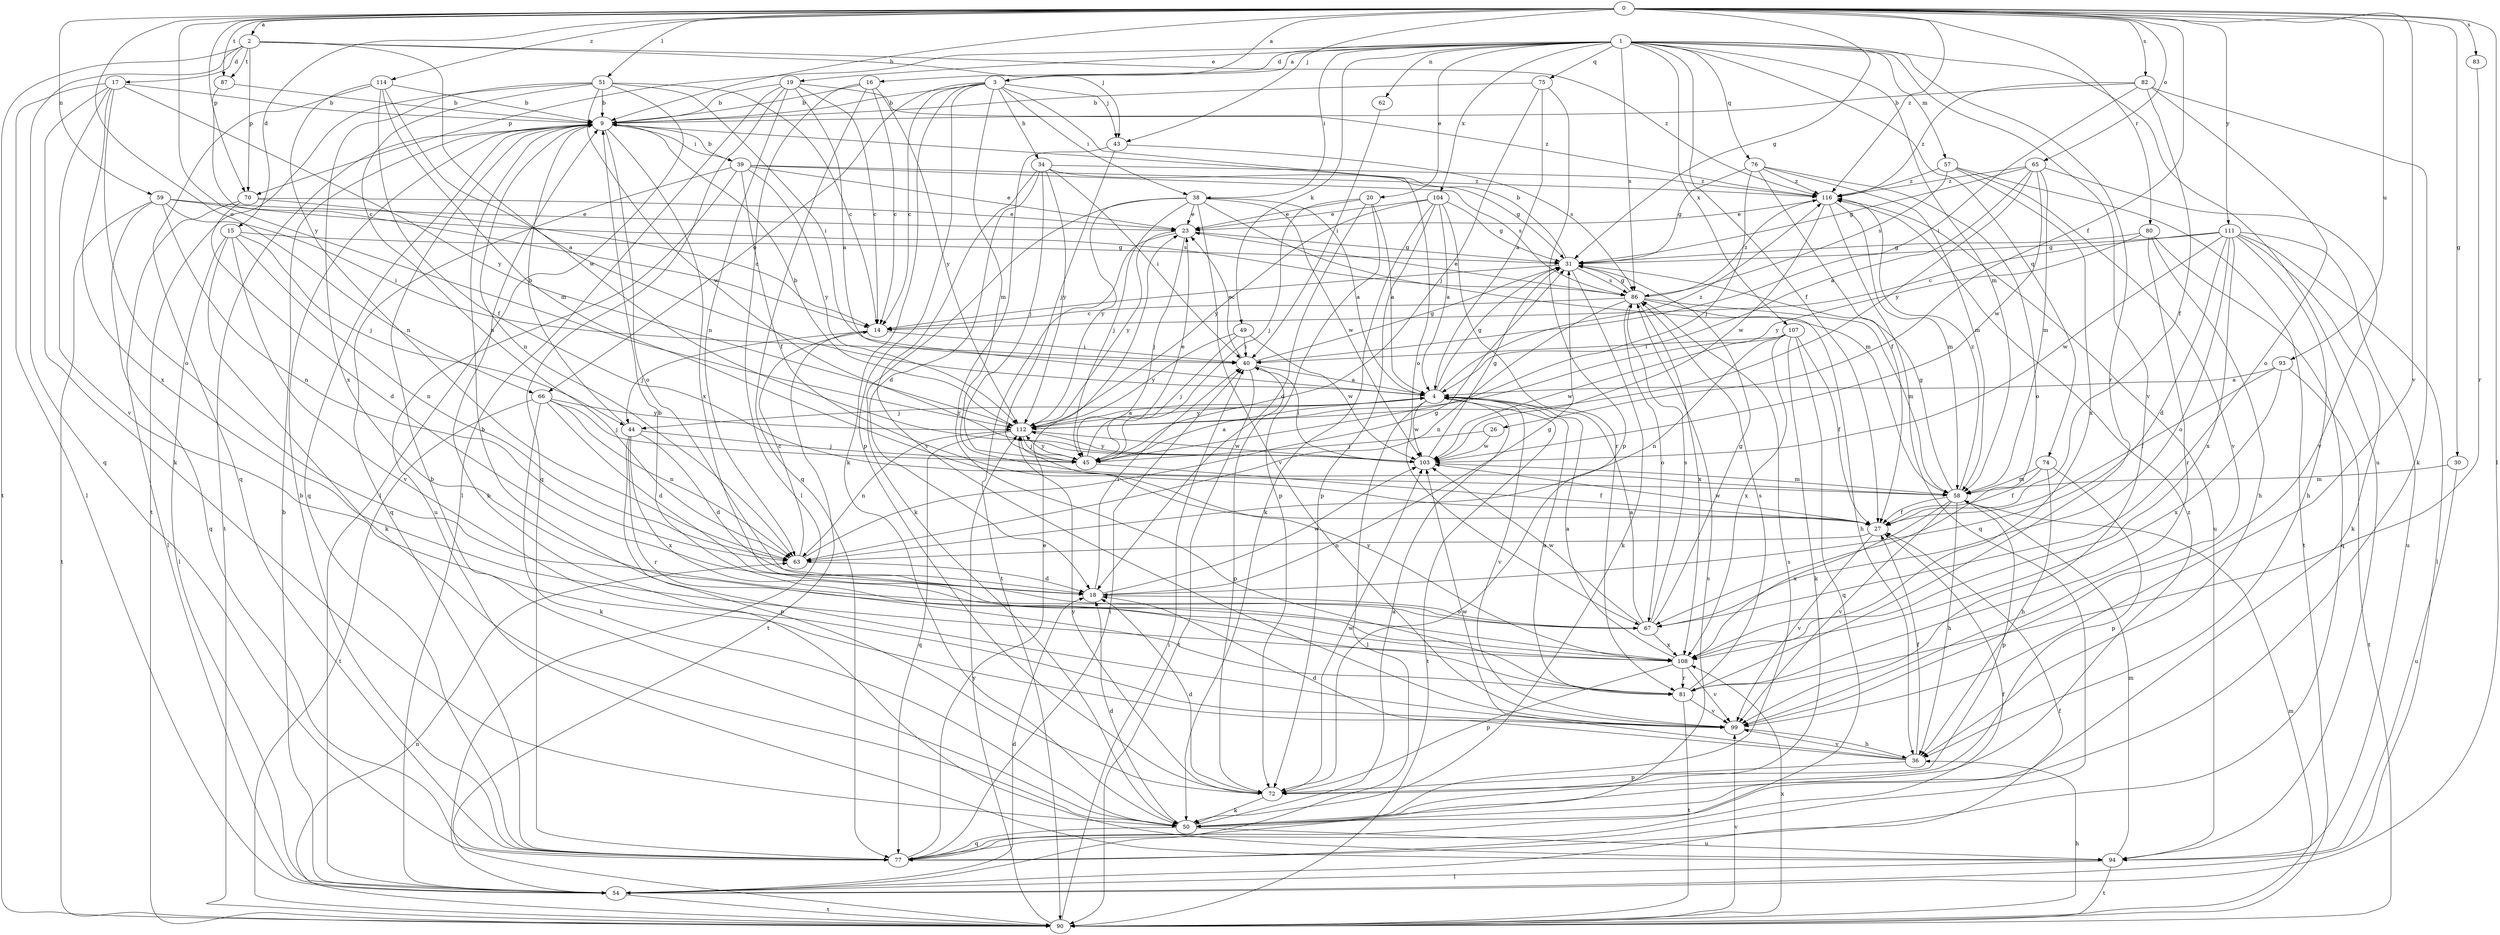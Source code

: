 strict digraph  {
0;
1;
2;
3;
4;
9;
14;
15;
16;
17;
18;
19;
20;
23;
26;
27;
30;
31;
34;
36;
38;
39;
40;
43;
44;
45;
49;
50;
51;
54;
57;
58;
59;
62;
63;
65;
66;
67;
70;
72;
74;
75;
76;
77;
80;
81;
82;
83;
86;
87;
90;
93;
94;
99;
103;
104;
107;
108;
111;
112;
114;
116;
0 -> 2  [label=a];
0 -> 3  [label=a];
0 -> 9  [label=b];
0 -> 15  [label=d];
0 -> 26  [label=f];
0 -> 30  [label=g];
0 -> 31  [label=g];
0 -> 43  [label=j];
0 -> 51  [label=l];
0 -> 54  [label=l];
0 -> 59  [label=n];
0 -> 65  [label=o];
0 -> 66  [label=o];
0 -> 70  [label=p];
0 -> 80  [label=r];
0 -> 82  [label=s];
0 -> 83  [label=s];
0 -> 87  [label=t];
0 -> 93  [label=u];
0 -> 99  [label=v];
0 -> 111  [label=y];
0 -> 112  [label=y];
0 -> 114  [label=z];
0 -> 116  [label=z];
1 -> 3  [label=a];
1 -> 16  [label=d];
1 -> 19  [label=e];
1 -> 20  [label=e];
1 -> 27  [label=f];
1 -> 38  [label=i];
1 -> 49  [label=k];
1 -> 57  [label=m];
1 -> 58  [label=m];
1 -> 62  [label=n];
1 -> 70  [label=p];
1 -> 74  [label=q];
1 -> 75  [label=q];
1 -> 76  [label=q];
1 -> 81  [label=r];
1 -> 86  [label=s];
1 -> 94  [label=u];
1 -> 99  [label=v];
1 -> 104  [label=x];
1 -> 107  [label=x];
2 -> 17  [label=d];
2 -> 43  [label=j];
2 -> 70  [label=p];
2 -> 77  [label=q];
2 -> 87  [label=t];
2 -> 90  [label=t];
2 -> 103  [label=w];
2 -> 116  [label=z];
3 -> 9  [label=b];
3 -> 14  [label=c];
3 -> 34  [label=h];
3 -> 38  [label=i];
3 -> 43  [label=j];
3 -> 50  [label=k];
3 -> 58  [label=m];
3 -> 66  [label=o];
3 -> 67  [label=o];
3 -> 72  [label=p];
4 -> 31  [label=g];
4 -> 44  [label=j];
4 -> 54  [label=l];
4 -> 90  [label=t];
4 -> 99  [label=v];
4 -> 103  [label=w];
4 -> 112  [label=y];
4 -> 116  [label=z];
9 -> 39  [label=i];
9 -> 63  [label=n];
9 -> 67  [label=o];
9 -> 77  [label=q];
9 -> 90  [label=t];
9 -> 108  [label=x];
14 -> 40  [label=i];
14 -> 44  [label=j];
14 -> 90  [label=t];
15 -> 31  [label=g];
15 -> 44  [label=j];
15 -> 50  [label=k];
15 -> 54  [label=l];
15 -> 63  [label=n];
15 -> 99  [label=v];
16 -> 9  [label=b];
16 -> 14  [label=c];
16 -> 54  [label=l];
16 -> 77  [label=q];
16 -> 112  [label=y];
17 -> 9  [label=b];
17 -> 50  [label=k];
17 -> 54  [label=l];
17 -> 67  [label=o];
17 -> 99  [label=v];
17 -> 108  [label=x];
17 -> 112  [label=y];
18 -> 31  [label=g];
18 -> 40  [label=i];
18 -> 67  [label=o];
18 -> 103  [label=w];
19 -> 4  [label=a];
19 -> 9  [label=b];
19 -> 14  [label=c];
19 -> 54  [label=l];
19 -> 63  [label=n];
19 -> 77  [label=q];
19 -> 116  [label=z];
20 -> 4  [label=a];
20 -> 18  [label=d];
20 -> 23  [label=e];
20 -> 45  [label=j];
20 -> 72  [label=p];
23 -> 31  [label=g];
23 -> 45  [label=j];
23 -> 90  [label=t];
23 -> 112  [label=y];
26 -> 45  [label=j];
26 -> 103  [label=w];
27 -> 63  [label=n];
27 -> 99  [label=v];
27 -> 103  [label=w];
30 -> 58  [label=m];
30 -> 94  [label=u];
31 -> 9  [label=b];
31 -> 14  [label=c];
31 -> 50  [label=k];
31 -> 86  [label=s];
34 -> 18  [label=d];
34 -> 31  [label=g];
34 -> 40  [label=i];
34 -> 45  [label=j];
34 -> 99  [label=v];
34 -> 112  [label=y];
34 -> 116  [label=z];
36 -> 18  [label=d];
36 -> 27  [label=f];
36 -> 72  [label=p];
36 -> 99  [label=v];
36 -> 103  [label=w];
38 -> 4  [label=a];
38 -> 23  [label=e];
38 -> 45  [label=j];
38 -> 50  [label=k];
38 -> 58  [label=m];
38 -> 99  [label=v];
38 -> 103  [label=w];
38 -> 112  [label=y];
39 -> 9  [label=b];
39 -> 23  [label=e];
39 -> 27  [label=f];
39 -> 77  [label=q];
39 -> 86  [label=s];
39 -> 94  [label=u];
39 -> 112  [label=y];
39 -> 116  [label=z];
40 -> 4  [label=a];
40 -> 23  [label=e];
40 -> 31  [label=g];
40 -> 72  [label=p];
40 -> 90  [label=t];
43 -> 45  [label=j];
43 -> 81  [label=r];
43 -> 86  [label=s];
44 -> 9  [label=b];
44 -> 18  [label=d];
44 -> 45  [label=j];
44 -> 72  [label=p];
44 -> 81  [label=r];
44 -> 108  [label=x];
45 -> 4  [label=a];
45 -> 23  [label=e];
45 -> 27  [label=f];
45 -> 112  [label=y];
49 -> 40  [label=i];
49 -> 45  [label=j];
49 -> 103  [label=w];
49 -> 112  [label=y];
50 -> 4  [label=a];
50 -> 9  [label=b];
50 -> 18  [label=d];
50 -> 77  [label=q];
50 -> 86  [label=s];
50 -> 94  [label=u];
50 -> 116  [label=z];
51 -> 9  [label=b];
51 -> 14  [label=c];
51 -> 40  [label=i];
51 -> 54  [label=l];
51 -> 63  [label=n];
51 -> 90  [label=t];
51 -> 103  [label=w];
51 -> 108  [label=x];
54 -> 9  [label=b];
54 -> 18  [label=d];
54 -> 27  [label=f];
54 -> 90  [label=t];
57 -> 86  [label=s];
57 -> 90  [label=t];
57 -> 99  [label=v];
57 -> 108  [label=x];
57 -> 116  [label=z];
58 -> 27  [label=f];
58 -> 31  [label=g];
58 -> 36  [label=h];
58 -> 72  [label=p];
58 -> 99  [label=v];
58 -> 108  [label=x];
58 -> 116  [label=z];
59 -> 23  [label=e];
59 -> 40  [label=i];
59 -> 63  [label=n];
59 -> 77  [label=q];
59 -> 86  [label=s];
59 -> 90  [label=t];
62 -> 40  [label=i];
63 -> 14  [label=c];
63 -> 18  [label=d];
63 -> 31  [label=g];
65 -> 4  [label=a];
65 -> 31  [label=g];
65 -> 58  [label=m];
65 -> 99  [label=v];
65 -> 103  [label=w];
65 -> 112  [label=y];
65 -> 116  [label=z];
66 -> 18  [label=d];
66 -> 45  [label=j];
66 -> 50  [label=k];
66 -> 63  [label=n];
66 -> 90  [label=t];
66 -> 112  [label=y];
67 -> 4  [label=a];
67 -> 31  [label=g];
67 -> 86  [label=s];
67 -> 103  [label=w];
67 -> 108  [label=x];
70 -> 14  [label=c];
70 -> 18  [label=d];
70 -> 23  [label=e];
70 -> 54  [label=l];
72 -> 18  [label=d];
72 -> 50  [label=k];
72 -> 103  [label=w];
72 -> 112  [label=y];
74 -> 27  [label=f];
74 -> 36  [label=h];
74 -> 58  [label=m];
74 -> 72  [label=p];
75 -> 4  [label=a];
75 -> 9  [label=b];
75 -> 45  [label=j];
75 -> 72  [label=p];
76 -> 27  [label=f];
76 -> 31  [label=g];
76 -> 45  [label=j];
76 -> 58  [label=m];
76 -> 67  [label=o];
76 -> 116  [label=z];
77 -> 9  [label=b];
77 -> 23  [label=e];
77 -> 27  [label=f];
77 -> 40  [label=i];
77 -> 86  [label=s];
80 -> 31  [label=g];
80 -> 36  [label=h];
80 -> 77  [label=q];
80 -> 81  [label=r];
80 -> 112  [label=y];
81 -> 4  [label=a];
81 -> 9  [label=b];
81 -> 86  [label=s];
81 -> 90  [label=t];
81 -> 99  [label=v];
82 -> 9  [label=b];
82 -> 27  [label=f];
82 -> 40  [label=i];
82 -> 50  [label=k];
82 -> 67  [label=o];
82 -> 116  [label=z];
83 -> 81  [label=r];
86 -> 14  [label=c];
86 -> 23  [label=e];
86 -> 31  [label=g];
86 -> 36  [label=h];
86 -> 58  [label=m];
86 -> 63  [label=n];
86 -> 67  [label=o];
86 -> 108  [label=x];
86 -> 116  [label=z];
87 -> 9  [label=b];
87 -> 14  [label=c];
90 -> 36  [label=h];
90 -> 40  [label=i];
90 -> 58  [label=m];
90 -> 63  [label=n];
90 -> 99  [label=v];
90 -> 108  [label=x];
90 -> 112  [label=y];
93 -> 4  [label=a];
93 -> 27  [label=f];
93 -> 90  [label=t];
93 -> 108  [label=x];
94 -> 9  [label=b];
94 -> 54  [label=l];
94 -> 58  [label=m];
94 -> 90  [label=t];
99 -> 9  [label=b];
99 -> 36  [label=h];
103 -> 31  [label=g];
103 -> 40  [label=i];
103 -> 58  [label=m];
103 -> 112  [label=y];
104 -> 4  [label=a];
104 -> 23  [label=e];
104 -> 31  [label=g];
104 -> 50  [label=k];
104 -> 72  [label=p];
104 -> 81  [label=r];
104 -> 112  [label=y];
107 -> 27  [label=f];
107 -> 40  [label=i];
107 -> 50  [label=k];
107 -> 63  [label=n];
107 -> 77  [label=q];
107 -> 103  [label=w];
107 -> 108  [label=x];
108 -> 4  [label=a];
108 -> 72  [label=p];
108 -> 81  [label=r];
108 -> 99  [label=v];
108 -> 112  [label=y];
111 -> 14  [label=c];
111 -> 18  [label=d];
111 -> 31  [label=g];
111 -> 36  [label=h];
111 -> 50  [label=k];
111 -> 54  [label=l];
111 -> 67  [label=o];
111 -> 94  [label=u];
111 -> 103  [label=w];
111 -> 108  [label=x];
112 -> 4  [label=a];
112 -> 9  [label=b];
112 -> 45  [label=j];
112 -> 63  [label=n];
112 -> 77  [label=q];
112 -> 103  [label=w];
114 -> 4  [label=a];
114 -> 9  [label=b];
114 -> 27  [label=f];
114 -> 58  [label=m];
114 -> 63  [label=n];
114 -> 77  [label=q];
116 -> 23  [label=e];
116 -> 58  [label=m];
116 -> 77  [label=q];
116 -> 94  [label=u];
116 -> 103  [label=w];
}
